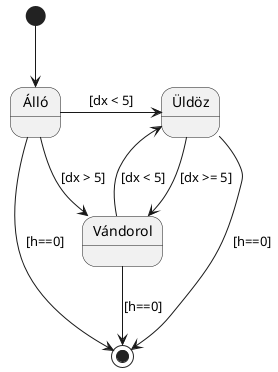 @startuml

[*] --> Álló

Álló --> Vándorol: [dx > 5]

Vándorol --> Üldöz: [dx < 5]
Üldöz --> Vándorol: [dx >= 5]

Álló -> Üldöz: [dx < 5]

Üldöz --> [*]: [h==0]
Álló --> [*]: [h==0]
Vándorol --> [*]: [h==0]

@enduml